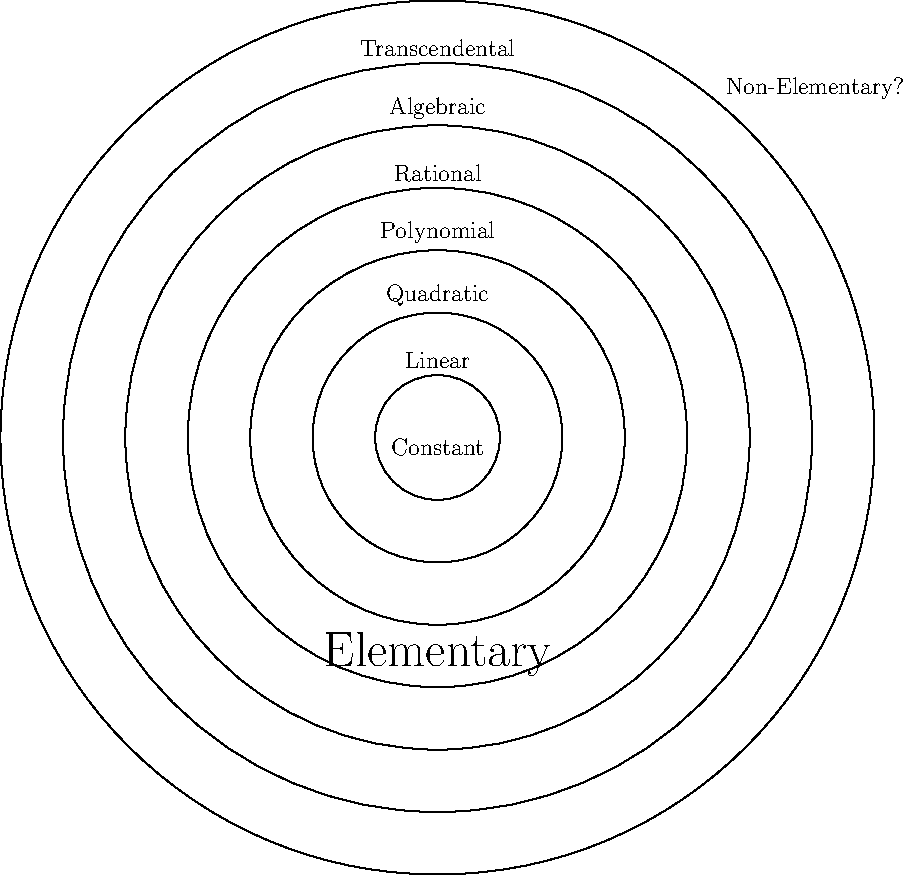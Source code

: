 size(16cm);
import graph;
draw(unitcircle);
draw(scale(2)*unitcircle);
draw(scale(3)*unitcircle);
draw(scale(4)*unitcircle);
draw(scale(5)*unitcircle);
draw(scale(6)*unitcircle);
draw(scale(7)*unitcircle);
label("Constant",(0,-.4),N);
label("Linear",(0,1),N);
label("Quadratic",(0,2),N);
label("Polynomial",(0,3),N);
label("Rational",(0,4),N);
label("Algebraic",(0,5),N);
label("Transcendental",(0,6),N);
label("\Huge Elementary", (0,-3),S);
label("Non-Elementary?",(4.5,5.6),E);
